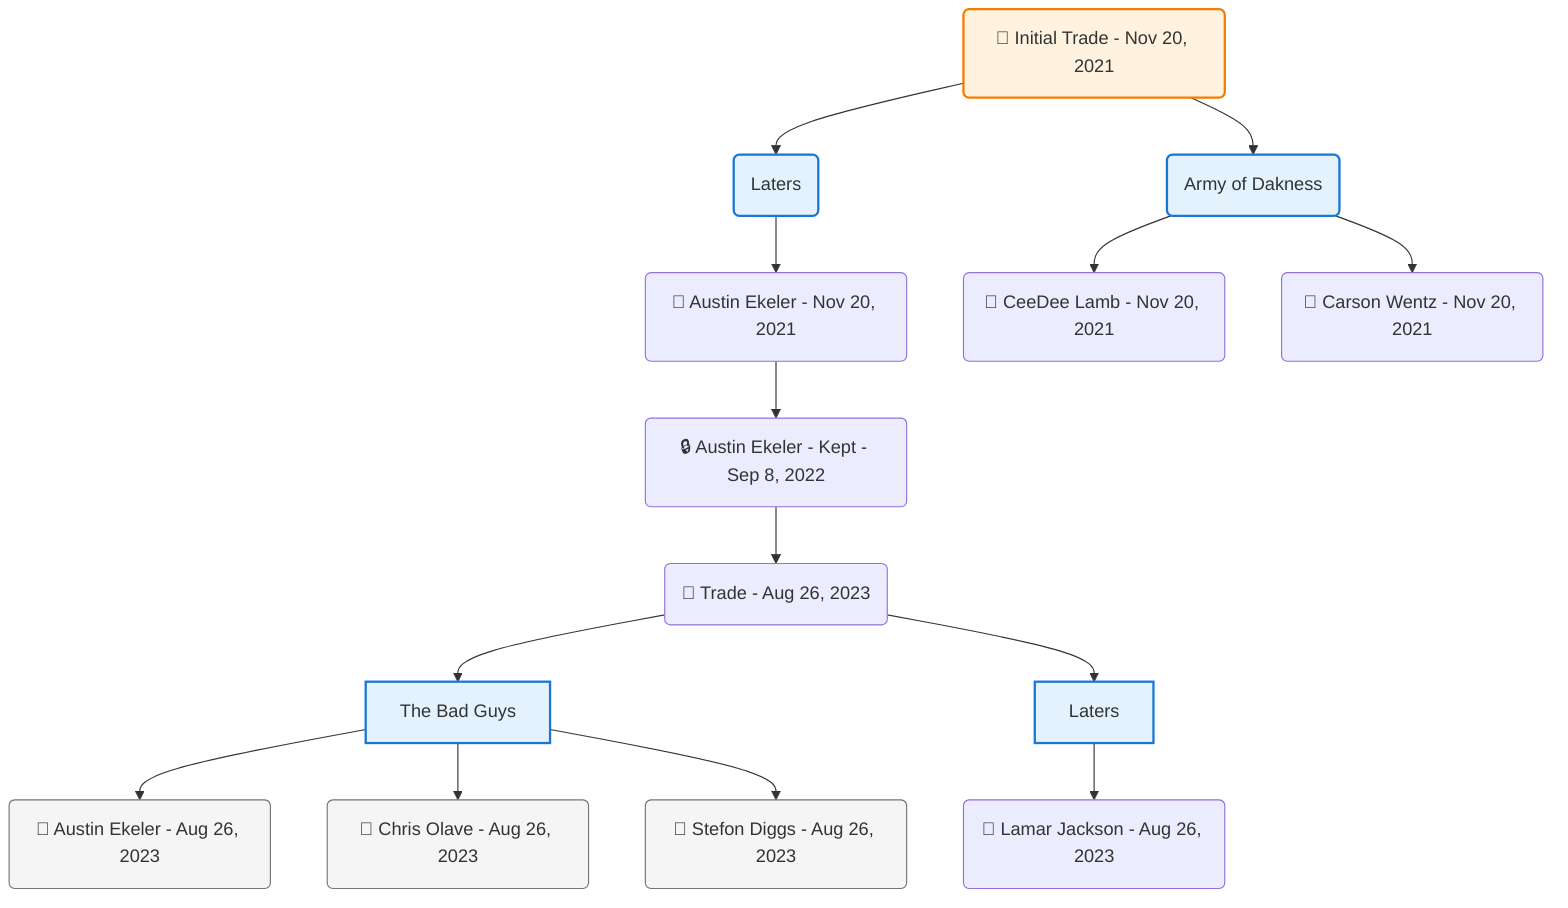 flowchart TD

    TRADE_MAIN("🔄 Initial Trade - Nov 20, 2021")
    TEAM_1("Laters")
    TEAM_2("Army of Dakness")
    NODE_4d6cf91a-13b0-4d02-925d-c13d7621b71e("🔄 Austin Ekeler - Nov 20, 2021")
    NODE_bb9c8b4a-b7f5-4a49-b3b1-d1b0d9e7260c("🔒 Austin Ekeler - Kept - Sep 8, 2022")
    TRADE_5a76fc85-475f-48c2-aa65-be54a3c9237d_3("🔄 Trade - Aug 26, 2023")
    TEAM_b2220d1a-ff75-4622-9757-09978901110f_4["The Bad Guys"]
    NODE_6a8c0e8f-ec43-41b0-b11d-9819c411127a("🔄 Austin Ekeler - Aug 26, 2023")
    NODE_07a45acd-130a-422a-ae42-31f806f3a986("🔄 Chris Olave - Aug 26, 2023")
    NODE_8693b68b-52d4-41b9-a27e-deb74f13b0fd("🔄 Stefon Diggs - Aug 26, 2023")
    TEAM_825928a9-7194-43aa-b7ae-fc78c2510b16_5["Laters"]
    NODE_9ea91788-ae08-495b-b3a7-b8ff0b925014("🔄 Lamar Jackson - Aug 26, 2023")
    NODE_c452ef52-b38f-4f9c-b12c-edb79c80b4e4("🔄 CeeDee Lamb - Nov 20, 2021")
    NODE_f1573b14-4f7f-43c1-a1f1-f4122d3e78de("🔄 Carson Wentz - Nov 20, 2021")

    TRADE_MAIN --> TEAM_1
    TRADE_MAIN --> TEAM_2
    TEAM_1 --> NODE_4d6cf91a-13b0-4d02-925d-c13d7621b71e
    NODE_4d6cf91a-13b0-4d02-925d-c13d7621b71e --> NODE_bb9c8b4a-b7f5-4a49-b3b1-d1b0d9e7260c
    NODE_bb9c8b4a-b7f5-4a49-b3b1-d1b0d9e7260c --> TRADE_5a76fc85-475f-48c2-aa65-be54a3c9237d_3
    TRADE_5a76fc85-475f-48c2-aa65-be54a3c9237d_3 --> TEAM_b2220d1a-ff75-4622-9757-09978901110f_4
    TEAM_b2220d1a-ff75-4622-9757-09978901110f_4 --> NODE_6a8c0e8f-ec43-41b0-b11d-9819c411127a
    TEAM_b2220d1a-ff75-4622-9757-09978901110f_4 --> NODE_07a45acd-130a-422a-ae42-31f806f3a986
    TEAM_b2220d1a-ff75-4622-9757-09978901110f_4 --> NODE_8693b68b-52d4-41b9-a27e-deb74f13b0fd
    TRADE_5a76fc85-475f-48c2-aa65-be54a3c9237d_3 --> TEAM_825928a9-7194-43aa-b7ae-fc78c2510b16_5
    TEAM_825928a9-7194-43aa-b7ae-fc78c2510b16_5 --> NODE_9ea91788-ae08-495b-b3a7-b8ff0b925014
    TEAM_2 --> NODE_c452ef52-b38f-4f9c-b12c-edb79c80b4e4
    TEAM_2 --> NODE_f1573b14-4f7f-43c1-a1f1-f4122d3e78de

    %% Node styling
    classDef teamNode fill:#e3f2fd,stroke:#1976d2,stroke-width:2px
    classDef tradeNode fill:#fff3e0,stroke:#f57c00,stroke-width:2px
    classDef playerNode fill:#f3e5f5,stroke:#7b1fa2,stroke-width:1px
    classDef nonRootPlayerNode fill:#f5f5f5,stroke:#757575,stroke-width:1px
    classDef endNode fill:#ffebee,stroke:#c62828,stroke-width:2px
    classDef waiverNode fill:#e8f5e8,stroke:#388e3c,stroke-width:2px
    classDef championshipNode fill:#fff9c4,stroke:#f57f17,stroke-width:3px

    class TEAM_1,TEAM_2,TEAM_b2220d1a-ff75-4622-9757-09978901110f_4,TEAM_825928a9-7194-43aa-b7ae-fc78c2510b16_5 teamNode
    class NODE_6a8c0e8f-ec43-41b0-b11d-9819c411127a,NODE_07a45acd-130a-422a-ae42-31f806f3a986,NODE_8693b68b-52d4-41b9-a27e-deb74f13b0fd nonRootPlayerNode
    class TRADE_MAIN tradeNode